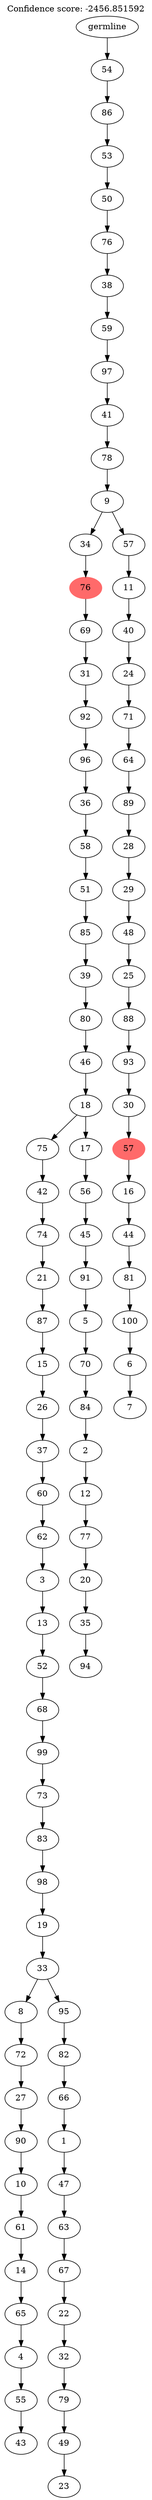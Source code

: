 digraph g {
	"101" -> "102";
	"102" [label="43"];
	"100" -> "101";
	"101" [label="55"];
	"99" -> "100";
	"100" [label="4"];
	"98" -> "99";
	"99" [label="65"];
	"97" -> "98";
	"98" [label="14"];
	"96" -> "97";
	"97" [label="61"];
	"95" -> "96";
	"96" [label="10"];
	"94" -> "95";
	"95" [label="90"];
	"93" -> "94";
	"94" [label="27"];
	"92" -> "93";
	"93" [label="72"];
	"90" -> "91";
	"91" [label="23"];
	"89" -> "90";
	"90" [label="49"];
	"88" -> "89";
	"89" [label="79"];
	"87" -> "88";
	"88" [label="32"];
	"86" -> "87";
	"87" [label="22"];
	"85" -> "86";
	"86" [label="67"];
	"84" -> "85";
	"85" [label="63"];
	"83" -> "84";
	"84" [label="47"];
	"82" -> "83";
	"83" [label="1"];
	"81" -> "82";
	"82" [label="66"];
	"80" -> "81";
	"81" [label="82"];
	"79" -> "80";
	"80" [label="95"];
	"79" -> "92";
	"92" [label="8"];
	"78" -> "79";
	"79" [label="33"];
	"77" -> "78";
	"78" [label="19"];
	"76" -> "77";
	"77" [label="98"];
	"75" -> "76";
	"76" [label="83"];
	"74" -> "75";
	"75" [label="73"];
	"73" -> "74";
	"74" [label="99"];
	"72" -> "73";
	"73" [label="68"];
	"71" -> "72";
	"72" [label="52"];
	"70" -> "71";
	"71" [label="13"];
	"69" -> "70";
	"70" [label="3"];
	"68" -> "69";
	"69" [label="62"];
	"67" -> "68";
	"68" [label="60"];
	"66" -> "67";
	"67" [label="37"];
	"65" -> "66";
	"66" [label="26"];
	"64" -> "65";
	"65" [label="15"];
	"63" -> "64";
	"64" [label="87"];
	"62" -> "63";
	"63" [label="21"];
	"61" -> "62";
	"62" [label="74"];
	"60" -> "61";
	"61" [label="42"];
	"58" -> "59";
	"59" [label="94"];
	"57" -> "58";
	"58" [label="35"];
	"56" -> "57";
	"57" [label="20"];
	"55" -> "56";
	"56" [label="77"];
	"54" -> "55";
	"55" [label="12"];
	"53" -> "54";
	"54" [label="2"];
	"52" -> "53";
	"53" [label="84"];
	"51" -> "52";
	"52" [label="70"];
	"50" -> "51";
	"51" [label="5"];
	"49" -> "50";
	"50" [label="91"];
	"48" -> "49";
	"49" [label="45"];
	"47" -> "48";
	"48" [label="56"];
	"46" -> "47";
	"47" [label="17"];
	"46" -> "60";
	"60" [label="75"];
	"45" -> "46";
	"46" [label="18"];
	"44" -> "45";
	"45" [label="46"];
	"43" -> "44";
	"44" [label="80"];
	"42" -> "43";
	"43" [label="39"];
	"41" -> "42";
	"42" [label="85"];
	"40" -> "41";
	"41" [label="51"];
	"39" -> "40";
	"40" [label="58"];
	"38" -> "39";
	"39" [label="36"];
	"37" -> "38";
	"38" [label="96"];
	"36" -> "37";
	"37" [label="92"];
	"35" -> "36";
	"36" [label="31"];
	"34" -> "35";
	"35" [label="69"];
	"33" -> "34";
	"34" [color=indianred1, style=filled, label="76"];
	"31" -> "32";
	"32" [label="7"];
	"30" -> "31";
	"31" [label="6"];
	"29" -> "30";
	"30" [label="100"];
	"28" -> "29";
	"29" [label="81"];
	"27" -> "28";
	"28" [label="44"];
	"26" -> "27";
	"27" [label="16"];
	"25" -> "26";
	"26" [color=indianred1, style=filled, label="57"];
	"24" -> "25";
	"25" [label="30"];
	"23" -> "24";
	"24" [label="93"];
	"22" -> "23";
	"23" [label="88"];
	"21" -> "22";
	"22" [label="25"];
	"20" -> "21";
	"21" [label="48"];
	"19" -> "20";
	"20" [label="29"];
	"18" -> "19";
	"19" [label="28"];
	"17" -> "18";
	"18" [label="89"];
	"16" -> "17";
	"17" [label="64"];
	"15" -> "16";
	"16" [label="71"];
	"14" -> "15";
	"15" [label="24"];
	"13" -> "14";
	"14" [label="40"];
	"12" -> "13";
	"13" [label="11"];
	"11" -> "12";
	"12" [label="57"];
	"11" -> "33";
	"33" [label="34"];
	"10" -> "11";
	"11" [label="9"];
	"9" -> "10";
	"10" [label="78"];
	"8" -> "9";
	"9" [label="41"];
	"7" -> "8";
	"8" [label="97"];
	"6" -> "7";
	"7" [label="59"];
	"5" -> "6";
	"6" [label="38"];
	"4" -> "5";
	"5" [label="76"];
	"3" -> "4";
	"4" [label="50"];
	"2" -> "3";
	"3" [label="53"];
	"1" -> "2";
	"2" [label="86"];
	"0" -> "1";
	"1" [label="54"];
	"0" [label="germline"];
	labelloc="t";
	label="Confidence score: -2456.851592";
}
